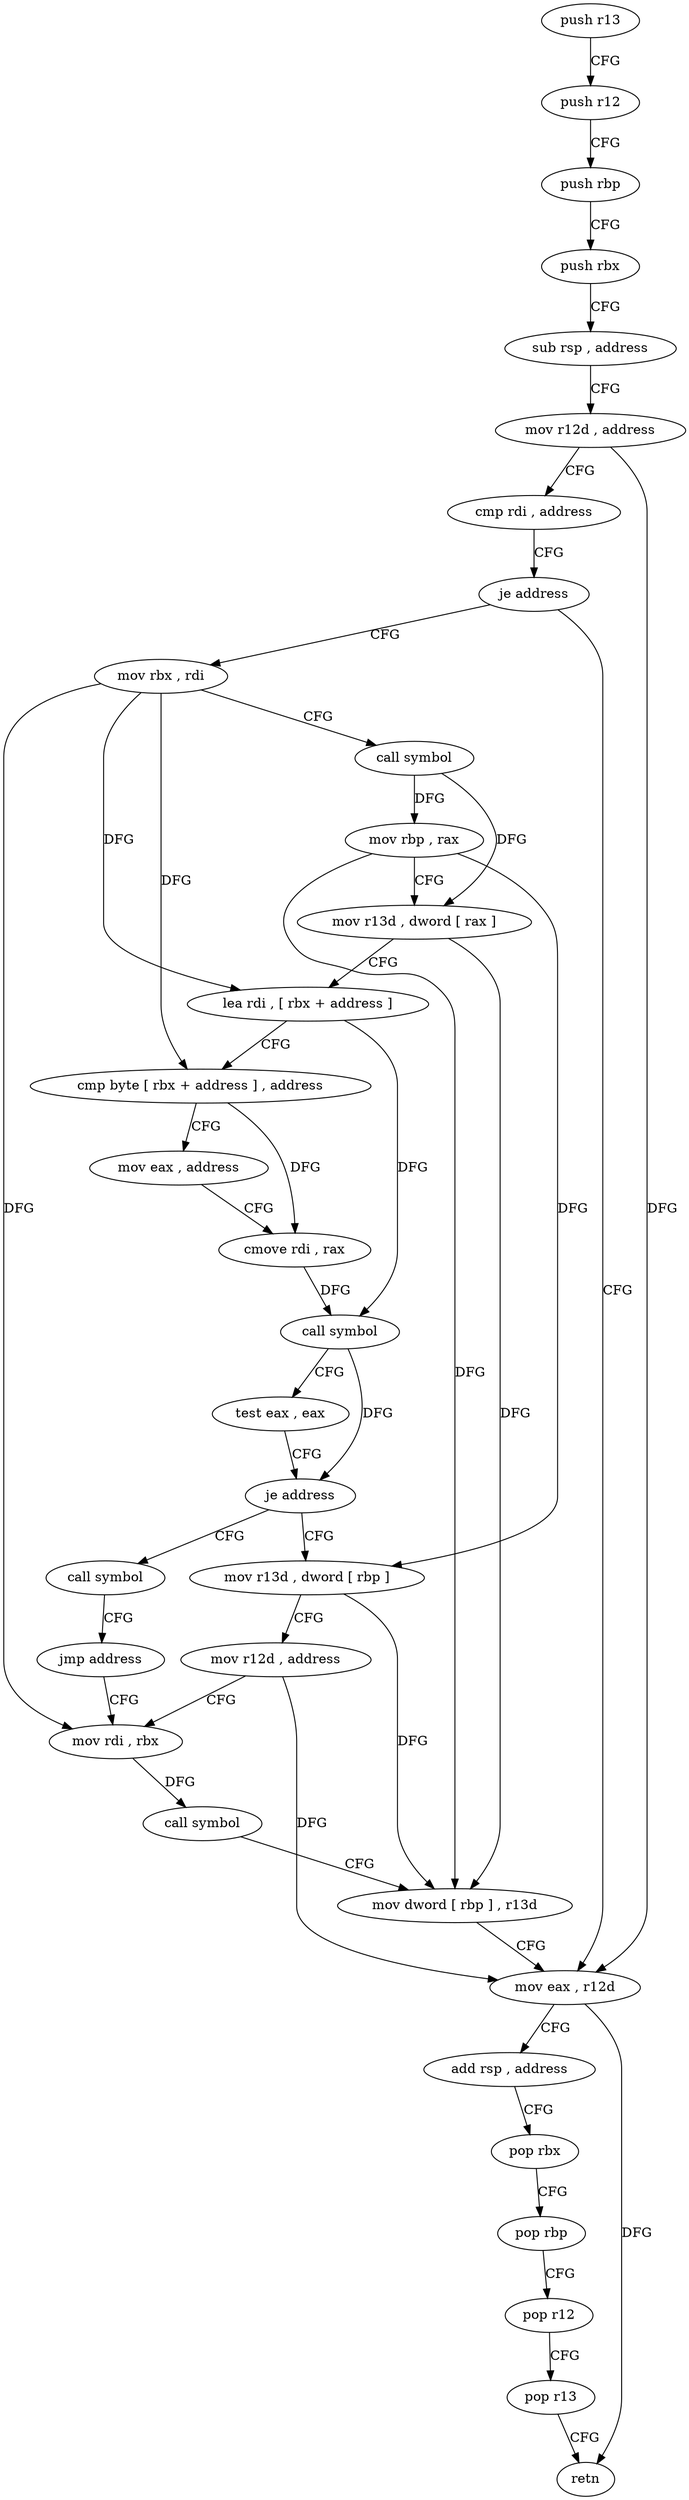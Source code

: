 digraph "func" {
"4374887" [label = "push r13" ]
"4374889" [label = "push r12" ]
"4374891" [label = "push rbp" ]
"4374892" [label = "push rbx" ]
"4374893" [label = "sub rsp , address" ]
"4374897" [label = "mov r12d , address" ]
"4374903" [label = "cmp rdi , address" ]
"4374907" [label = "je address" ]
"4374971" [label = "mov eax , r12d" ]
"4374909" [label = "mov rbx , rdi" ]
"4374974" [label = "add rsp , address" ]
"4374978" [label = "pop rbx" ]
"4374979" [label = "pop rbp" ]
"4374980" [label = "pop r12" ]
"4374982" [label = "pop r13" ]
"4374984" [label = "retn" ]
"4374912" [label = "call symbol" ]
"4374917" [label = "mov rbp , rax" ]
"4374920" [label = "mov r13d , dword [ rax ]" ]
"4374923" [label = "lea rdi , [ rbx + address ]" ]
"4374927" [label = "cmp byte [ rbx + address ] , address" ]
"4374931" [label = "mov eax , address" ]
"4374936" [label = "cmove rdi , rax" ]
"4374940" [label = "call symbol" ]
"4374945" [label = "test eax , eax" ]
"4374947" [label = "je address" ]
"4374985" [label = "call symbol" ]
"4374949" [label = "mov r13d , dword [ rbp ]" ]
"4374990" [label = "jmp address" ]
"4374959" [label = "mov rdi , rbx" ]
"4374953" [label = "mov r12d , address" ]
"4374962" [label = "call symbol" ]
"4374967" [label = "mov dword [ rbp ] , r13d" ]
"4374887" -> "4374889" [ label = "CFG" ]
"4374889" -> "4374891" [ label = "CFG" ]
"4374891" -> "4374892" [ label = "CFG" ]
"4374892" -> "4374893" [ label = "CFG" ]
"4374893" -> "4374897" [ label = "CFG" ]
"4374897" -> "4374903" [ label = "CFG" ]
"4374897" -> "4374971" [ label = "DFG" ]
"4374903" -> "4374907" [ label = "CFG" ]
"4374907" -> "4374971" [ label = "CFG" ]
"4374907" -> "4374909" [ label = "CFG" ]
"4374971" -> "4374974" [ label = "CFG" ]
"4374971" -> "4374984" [ label = "DFG" ]
"4374909" -> "4374912" [ label = "CFG" ]
"4374909" -> "4374923" [ label = "DFG" ]
"4374909" -> "4374927" [ label = "DFG" ]
"4374909" -> "4374959" [ label = "DFG" ]
"4374974" -> "4374978" [ label = "CFG" ]
"4374978" -> "4374979" [ label = "CFG" ]
"4374979" -> "4374980" [ label = "CFG" ]
"4374980" -> "4374982" [ label = "CFG" ]
"4374982" -> "4374984" [ label = "CFG" ]
"4374912" -> "4374917" [ label = "DFG" ]
"4374912" -> "4374920" [ label = "DFG" ]
"4374917" -> "4374920" [ label = "CFG" ]
"4374917" -> "4374949" [ label = "DFG" ]
"4374917" -> "4374967" [ label = "DFG" ]
"4374920" -> "4374923" [ label = "CFG" ]
"4374920" -> "4374967" [ label = "DFG" ]
"4374923" -> "4374927" [ label = "CFG" ]
"4374923" -> "4374940" [ label = "DFG" ]
"4374927" -> "4374931" [ label = "CFG" ]
"4374927" -> "4374936" [ label = "DFG" ]
"4374931" -> "4374936" [ label = "CFG" ]
"4374936" -> "4374940" [ label = "DFG" ]
"4374940" -> "4374945" [ label = "CFG" ]
"4374940" -> "4374947" [ label = "DFG" ]
"4374945" -> "4374947" [ label = "CFG" ]
"4374947" -> "4374985" [ label = "CFG" ]
"4374947" -> "4374949" [ label = "CFG" ]
"4374985" -> "4374990" [ label = "CFG" ]
"4374949" -> "4374953" [ label = "CFG" ]
"4374949" -> "4374967" [ label = "DFG" ]
"4374990" -> "4374959" [ label = "CFG" ]
"4374959" -> "4374962" [ label = "DFG" ]
"4374953" -> "4374959" [ label = "CFG" ]
"4374953" -> "4374971" [ label = "DFG" ]
"4374962" -> "4374967" [ label = "CFG" ]
"4374967" -> "4374971" [ label = "CFG" ]
}
